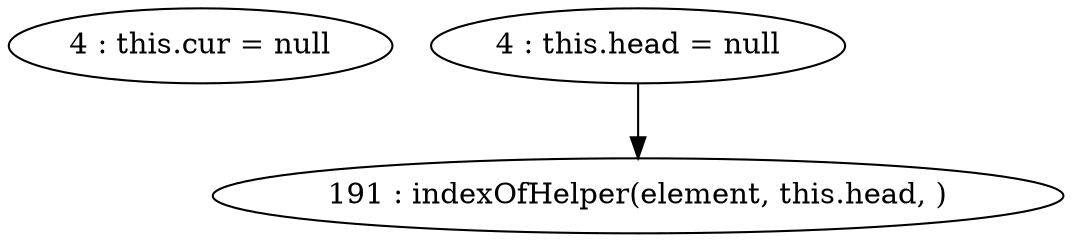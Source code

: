 digraph G {
"4 : this.cur = null"
"4 : this.head = null"
"4 : this.head = null" -> "191 : indexOfHelper(element, this.head, )"
"191 : indexOfHelper(element, this.head, )"
}